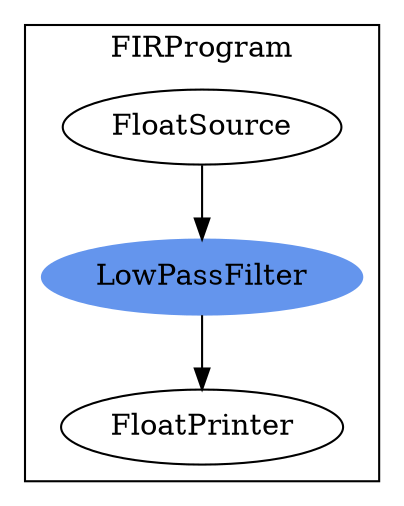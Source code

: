 digraph streamit {
subgraph cluster_node1 {
 label="FIRProgram";
node2 [ label="FloatSource" ]
node3 [ color=cornflowerblue, style=filled, label="LowPassFilter" ]
node2 -> node3
node4 [ label="FloatPrinter" ]
node3 -> node4
}
}
